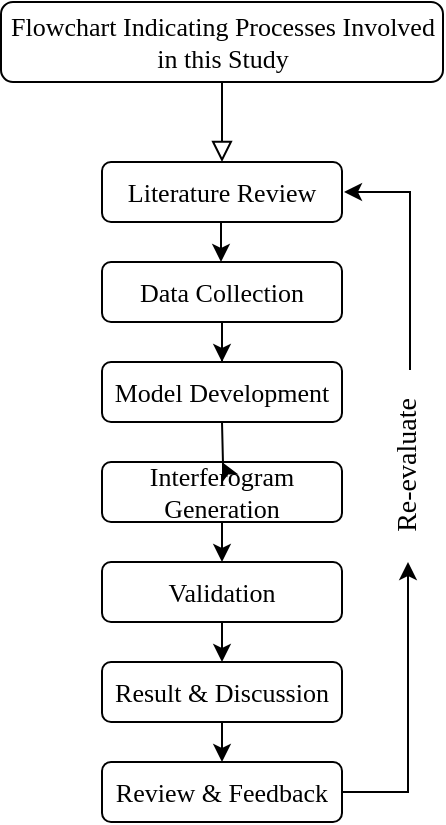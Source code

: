 <mxfile version="15.5.5" type="github">
  <diagram id="C5RBs43oDa-KdzZeNtuy" name="Page-1">
    <mxGraphModel dx="865" dy="463" grid="1" gridSize="8" guides="1" tooltips="1" connect="1" arrows="1" fold="1" page="1" pageScale="1" pageWidth="827" pageHeight="1169" math="0" shadow="0">
      <root>
        <mxCell id="WIyWlLk6GJQsqaUBKTNV-0" />
        <mxCell id="WIyWlLk6GJQsqaUBKTNV-1" parent="WIyWlLk6GJQsqaUBKTNV-0" />
        <mxCell id="WIyWlLk6GJQsqaUBKTNV-2" value="" style="rounded=0;html=1;jettySize=auto;orthogonalLoop=1;fontSize=13;endArrow=block;endFill=0;endSize=8;strokeWidth=1;shadow=0;labelBackgroundColor=none;edgeStyle=orthogonalEdgeStyle;fontFamily=Times New Roman;" parent="WIyWlLk6GJQsqaUBKTNV-1" source="WIyWlLk6GJQsqaUBKTNV-3" edge="1">
          <mxGeometry relative="1" as="geometry">
            <mxPoint x="419" y="120" as="targetPoint" />
          </mxGeometry>
        </mxCell>
        <mxCell id="WIyWlLk6GJQsqaUBKTNV-3" value="Flowchart Indicating Processes Involved&lt;br&gt;in this Study" style="rounded=1;whiteSpace=wrap;html=1;fontSize=13;glass=0;strokeWidth=1;shadow=0;fontFamily=Times New Roman;" parent="WIyWlLk6GJQsqaUBKTNV-1" vertex="1">
          <mxGeometry x="308.5" y="40" width="221" height="40" as="geometry" />
        </mxCell>
        <mxCell id="WIyWlLk6GJQsqaUBKTNV-7" value="Literature Review" style="rounded=1;whiteSpace=wrap;html=1;fontSize=13;glass=0;strokeWidth=1;shadow=0;fontFamily=Times New Roman;" parent="WIyWlLk6GJQsqaUBKTNV-1" vertex="1">
          <mxGeometry x="359" y="120" width="120" height="30" as="geometry" />
        </mxCell>
        <mxCell id="QujZ3hITiM_6tH3B1WZW-10" value="" style="edgeStyle=orthogonalEdgeStyle;rounded=0;orthogonalLoop=1;jettySize=auto;html=1;entryX=0.5;entryY=0;entryDx=0;entryDy=0;fontFamily=Times New Roman;fontSize=13;" edge="1" parent="WIyWlLk6GJQsqaUBKTNV-1" source="QujZ3hITiM_6tH3B1WZW-2" target="QujZ3hITiM_6tH3B1WZW-3">
          <mxGeometry relative="1" as="geometry" />
        </mxCell>
        <mxCell id="QujZ3hITiM_6tH3B1WZW-2" value="Data Collection" style="rounded=1;whiteSpace=wrap;html=1;fontSize=13;glass=0;strokeWidth=1;shadow=0;fontFamily=Times New Roman;" vertex="1" parent="WIyWlLk6GJQsqaUBKTNV-1">
          <mxGeometry x="359" y="170" width="120" height="30" as="geometry" />
        </mxCell>
        <mxCell id="QujZ3hITiM_6tH3B1WZW-3" value="Model Development" style="rounded=1;whiteSpace=wrap;html=1;fontSize=13;glass=0;strokeWidth=1;shadow=0;fontFamily=Times New Roman;" vertex="1" parent="WIyWlLk6GJQsqaUBKTNV-1">
          <mxGeometry x="359" y="220" width="120" height="30" as="geometry" />
        </mxCell>
        <mxCell id="QujZ3hITiM_6tH3B1WZW-17" style="edgeStyle=orthogonalEdgeStyle;rounded=0;orthogonalLoop=1;jettySize=auto;html=1;fontFamily=Times New Roman;fontSize=12;" edge="1" parent="WIyWlLk6GJQsqaUBKTNV-1">
          <mxGeometry relative="1" as="geometry">
            <mxPoint x="480" y="135" as="targetPoint" />
            <mxPoint x="513" y="224" as="sourcePoint" />
            <Array as="points">
              <mxPoint x="513" y="135" />
            </Array>
          </mxGeometry>
        </mxCell>
        <mxCell id="QujZ3hITiM_6tH3B1WZW-6" value="Review &amp;amp; Feedback" style="rounded=1;whiteSpace=wrap;html=1;fontSize=13;glass=0;strokeWidth=1;shadow=0;fontFamily=Times New Roman;" vertex="1" parent="WIyWlLk6GJQsqaUBKTNV-1">
          <mxGeometry x="359" y="420" width="120" height="30" as="geometry" />
        </mxCell>
        <mxCell id="QujZ3hITiM_6tH3B1WZW-7" value="Result &amp;amp; Discussion" style="rounded=1;whiteSpace=wrap;html=1;fontSize=13;glass=0;strokeWidth=1;shadow=0;fontFamily=Times New Roman;" vertex="1" parent="WIyWlLk6GJQsqaUBKTNV-1">
          <mxGeometry x="359" y="370" width="120" height="30" as="geometry" />
        </mxCell>
        <mxCell id="QujZ3hITiM_6tH3B1WZW-8" value="Validation" style="rounded=1;whiteSpace=wrap;html=1;fontSize=13;glass=0;strokeWidth=1;shadow=0;fontFamily=Times New Roman;" vertex="1" parent="WIyWlLk6GJQsqaUBKTNV-1">
          <mxGeometry x="359" y="320" width="120" height="30" as="geometry" />
        </mxCell>
        <mxCell id="QujZ3hITiM_6tH3B1WZW-9" value="Interferogram Generation" style="rounded=1;whiteSpace=wrap;html=1;fontSize=13;glass=0;strokeWidth=1;shadow=0;fontFamily=Times New Roman;" vertex="1" parent="WIyWlLk6GJQsqaUBKTNV-1">
          <mxGeometry x="359" y="270" width="120" height="30" as="geometry" />
        </mxCell>
        <mxCell id="QujZ3hITiM_6tH3B1WZW-12" value="" style="edgeStyle=orthogonalEdgeStyle;rounded=0;orthogonalLoop=1;jettySize=auto;html=1;entryX=0.5;entryY=0;entryDx=0;entryDy=0;fontFamily=Times New Roman;fontSize=13;" edge="1" parent="WIyWlLk6GJQsqaUBKTNV-1">
          <mxGeometry relative="1" as="geometry">
            <mxPoint x="418.5" y="150" as="sourcePoint" />
            <mxPoint x="418.5" y="170" as="targetPoint" />
          </mxGeometry>
        </mxCell>
        <mxCell id="QujZ3hITiM_6tH3B1WZW-13" value="" style="edgeStyle=orthogonalEdgeStyle;rounded=0;orthogonalLoop=1;jettySize=auto;html=1;fontFamily=Times New Roman;fontSize=13;" edge="1" parent="WIyWlLk6GJQsqaUBKTNV-1" target="QujZ3hITiM_6tH3B1WZW-9">
          <mxGeometry relative="1" as="geometry">
            <mxPoint x="419" y="250" as="sourcePoint" />
            <mxPoint x="429" y="230" as="targetPoint" />
          </mxGeometry>
        </mxCell>
        <mxCell id="QujZ3hITiM_6tH3B1WZW-14" value="" style="edgeStyle=orthogonalEdgeStyle;rounded=0;orthogonalLoop=1;jettySize=auto;html=1;entryX=0.5;entryY=0;entryDx=0;entryDy=0;fontFamily=Times New Roman;fontSize=13;" edge="1" parent="WIyWlLk6GJQsqaUBKTNV-1" target="QujZ3hITiM_6tH3B1WZW-8">
          <mxGeometry relative="1" as="geometry">
            <mxPoint x="419" y="300" as="sourcePoint" />
            <mxPoint x="439" y="240" as="targetPoint" />
          </mxGeometry>
        </mxCell>
        <mxCell id="QujZ3hITiM_6tH3B1WZW-15" value="" style="edgeStyle=orthogonalEdgeStyle;rounded=0;orthogonalLoop=1;jettySize=auto;html=1;entryX=0.5;entryY=0;entryDx=0;entryDy=0;fontFamily=Times New Roman;fontSize=13;" edge="1" parent="WIyWlLk6GJQsqaUBKTNV-1" target="QujZ3hITiM_6tH3B1WZW-6">
          <mxGeometry relative="1" as="geometry">
            <mxPoint x="419" y="400" as="sourcePoint" />
            <mxPoint x="449" y="250" as="targetPoint" />
          </mxGeometry>
        </mxCell>
        <mxCell id="QujZ3hITiM_6tH3B1WZW-16" value="" style="edgeStyle=orthogonalEdgeStyle;rounded=0;orthogonalLoop=1;jettySize=auto;html=1;entryX=0.5;entryY=0;entryDx=0;entryDy=0;fontFamily=Times New Roman;fontSize=13;" edge="1" parent="WIyWlLk6GJQsqaUBKTNV-1" target="QujZ3hITiM_6tH3B1WZW-7">
          <mxGeometry relative="1" as="geometry">
            <mxPoint x="419" y="350" as="sourcePoint" />
            <mxPoint x="459" y="260" as="targetPoint" />
          </mxGeometry>
        </mxCell>
        <mxCell id="QujZ3hITiM_6tH3B1WZW-18" value="Re-evaluate" style="text;html=1;resizable=0;autosize=1;align=center;verticalAlign=middle;points=[];fillColor=none;strokeColor=none;rounded=0;fontFamily=Times New Roman;fontSize=14;rotation=270;" vertex="1" parent="WIyWlLk6GJQsqaUBKTNV-1">
          <mxGeometry x="472" y="256" width="80" height="32" as="geometry" />
        </mxCell>
        <mxCell id="QujZ3hITiM_6tH3B1WZW-20" style="edgeStyle=orthogonalEdgeStyle;rounded=0;orthogonalLoop=1;jettySize=auto;html=1;fontFamily=Times New Roman;fontSize=12;exitX=1;exitY=0.5;exitDx=0;exitDy=0;" edge="1" parent="WIyWlLk6GJQsqaUBKTNV-1" source="QujZ3hITiM_6tH3B1WZW-6">
          <mxGeometry relative="1" as="geometry">
            <mxPoint x="512" y="320" as="targetPoint" />
            <mxPoint x="512" y="433" as="sourcePoint" />
            <Array as="points">
              <mxPoint x="512" y="435" />
              <mxPoint x="512" y="344" />
            </Array>
          </mxGeometry>
        </mxCell>
      </root>
    </mxGraphModel>
  </diagram>
</mxfile>
